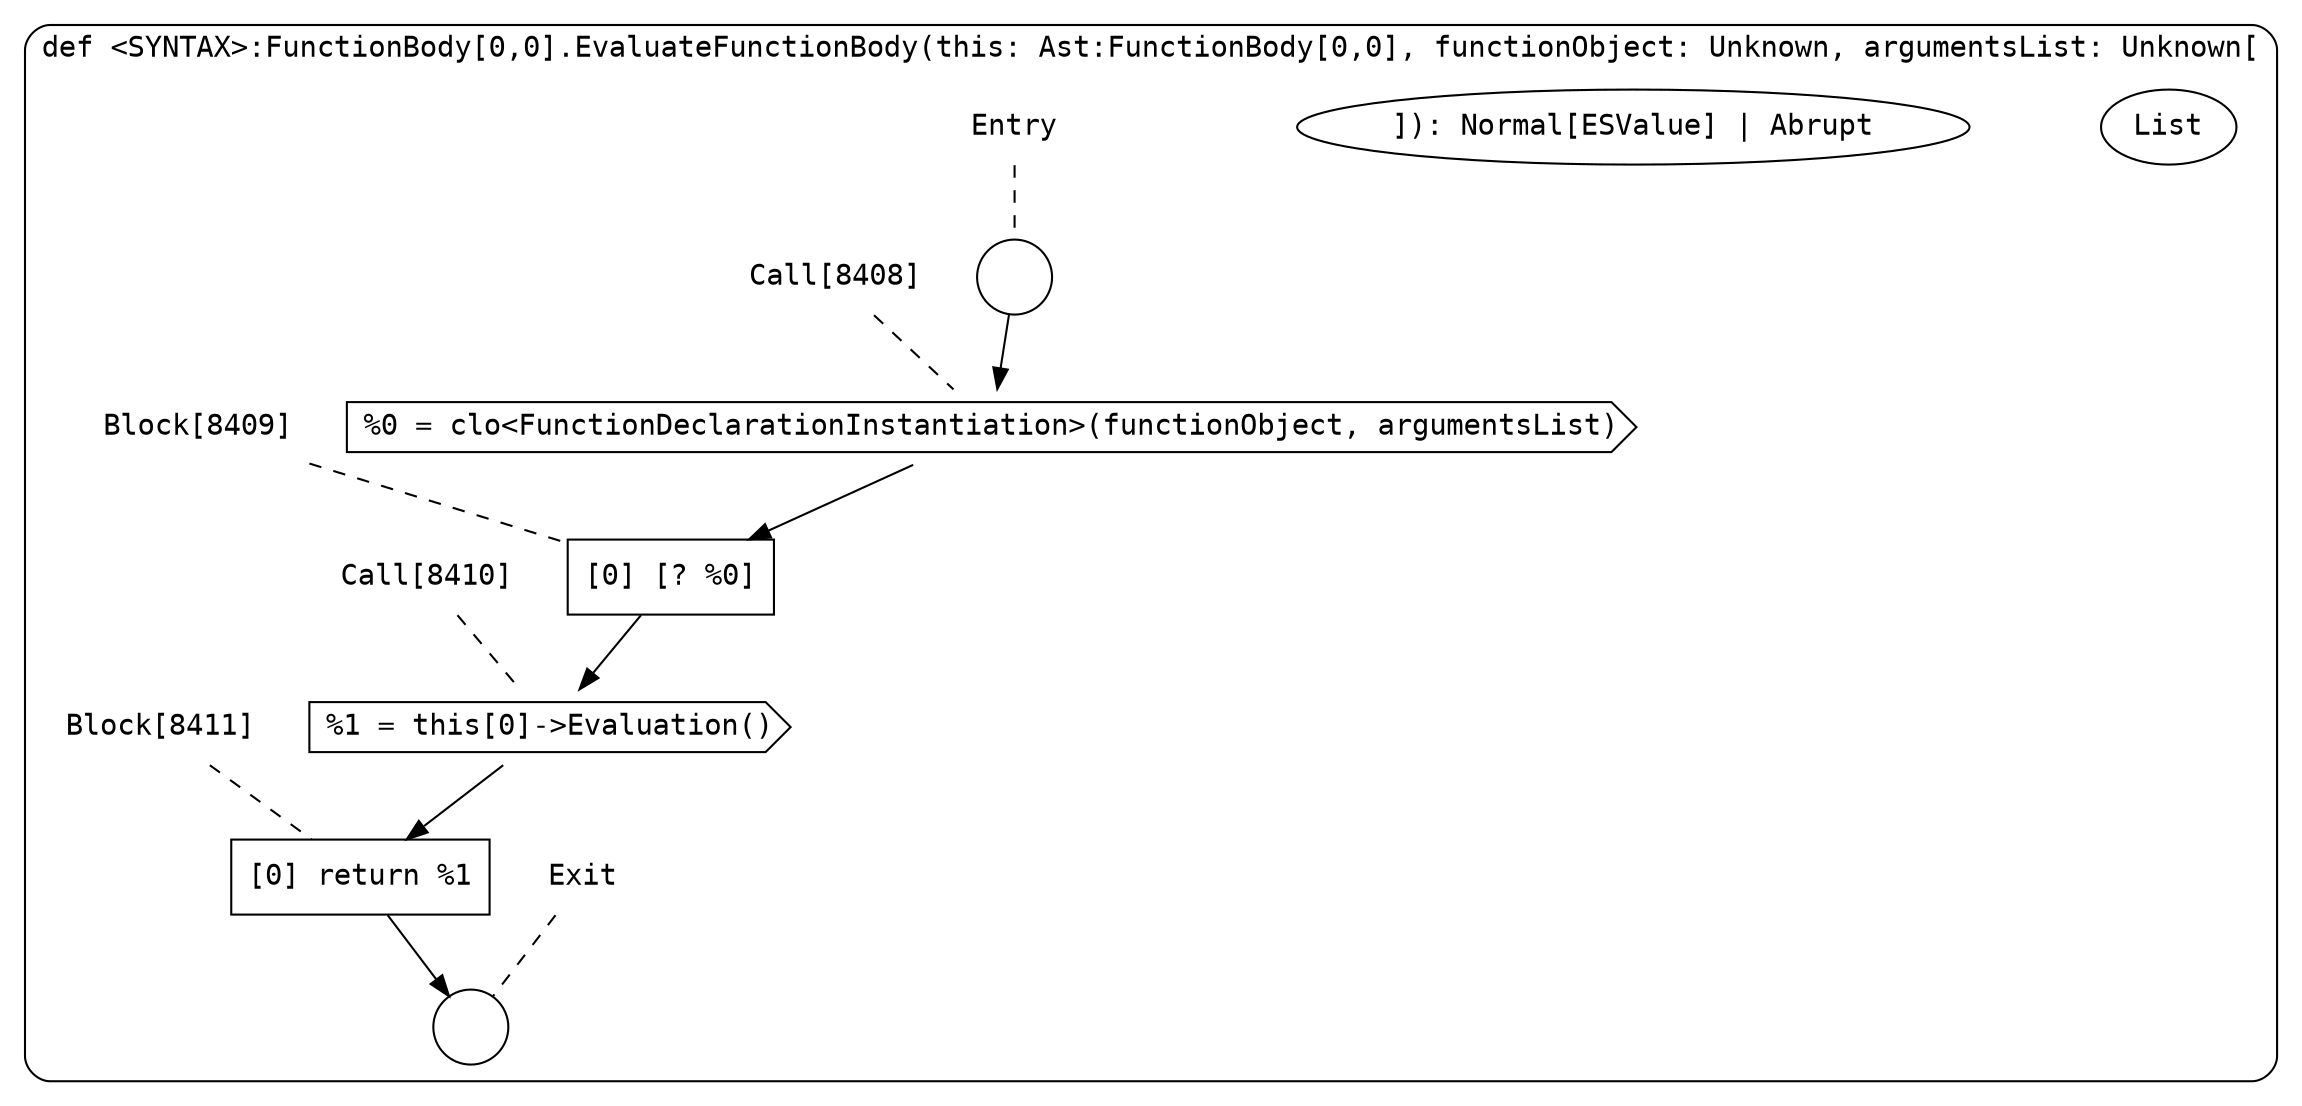 digraph {
  graph [fontname = "Consolas"]
  node [fontname = "Consolas"]
  edge [fontname = "Consolas"]
  subgraph cluster1565 {
    label = "def <SYNTAX>:FunctionBody[0,0].EvaluateFunctionBody(this: Ast:FunctionBody[0,0], functionObject: Unknown, argumentsList: Unknown["List"]): Normal[ESValue] | Abrupt"
    style = rounded
    cluster1565_entry_name [shape=none, label=<<font color="black">Entry</font>>]
    cluster1565_entry_name -> cluster1565_entry [arrowhead=none, color="black", style=dashed]
    cluster1565_entry [shape=circle label=" " color="black" fillcolor="white" style=filled]
    cluster1565_entry -> node8408 [color="black"]
    cluster1565_exit_name [shape=none, label=<<font color="black">Exit</font>>]
    cluster1565_exit_name -> cluster1565_exit [arrowhead=none, color="black", style=dashed]
    cluster1565_exit [shape=circle label=" " color="black" fillcolor="white" style=filled]
    node8408_name [shape=none, label=<<font color="black">Call[8408]</font>>]
    node8408_name -> node8408 [arrowhead=none, color="black", style=dashed]
    node8408 [shape=cds, label=<<font color="black">%0 = clo&lt;FunctionDeclarationInstantiation&gt;(functionObject, argumentsList)</font>> color="black" fillcolor="white", style=filled]
    node8408 -> node8409 [color="black"]
    node8409_name [shape=none, label=<<font color="black">Block[8409]</font>>]
    node8409_name -> node8409 [arrowhead=none, color="black", style=dashed]
    node8409 [shape=box, label=<<font color="black">[0] [? %0]<BR ALIGN="LEFT"/></font>> color="black" fillcolor="white", style=filled]
    node8409 -> node8410 [color="black"]
    node8410_name [shape=none, label=<<font color="black">Call[8410]</font>>]
    node8410_name -> node8410 [arrowhead=none, color="black", style=dashed]
    node8410 [shape=cds, label=<<font color="black">%1 = this[0]-&gt;Evaluation()</font>> color="black" fillcolor="white", style=filled]
    node8410 -> node8411 [color="black"]
    node8411_name [shape=none, label=<<font color="black">Block[8411]</font>>]
    node8411_name -> node8411 [arrowhead=none, color="black", style=dashed]
    node8411 [shape=box, label=<<font color="black">[0] return %1<BR ALIGN="LEFT"/></font>> color="black" fillcolor="white", style=filled]
    node8411 -> cluster1565_exit [color="black"]
  }
}